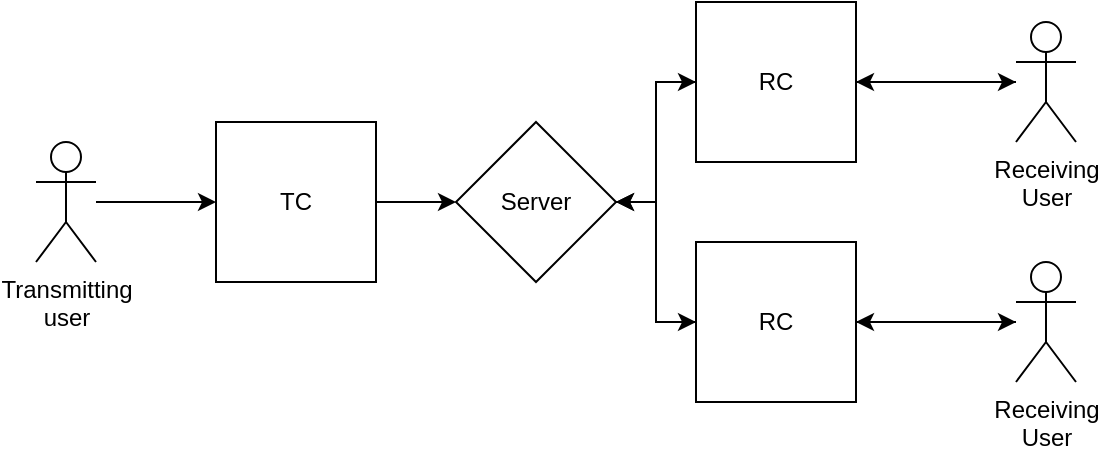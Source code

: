 <mxfile version="27.1.1">
  <diagram name="Page-1" id="xazrkXuz-rSbIV8spxI4">
    <mxGraphModel dx="379" dy="211" grid="1" gridSize="10" guides="1" tooltips="1" connect="1" arrows="1" fold="1" page="1" pageScale="1" pageWidth="850" pageHeight="1100" math="0" shadow="0">
      <root>
        <mxCell id="0" />
        <mxCell id="1" parent="0" />
        <mxCell id="dQbaU62sYQBld1s9KoOa-9" value="" style="edgeStyle=orthogonalEdgeStyle;rounded=0;orthogonalLoop=1;jettySize=auto;html=1;" parent="1" source="dQbaU62sYQBld1s9KoOa-1" target="dQbaU62sYQBld1s9KoOa-4" edge="1">
          <mxGeometry relative="1" as="geometry" />
        </mxCell>
        <mxCell id="dQbaU62sYQBld1s9KoOa-1" value="Transmitting&lt;div&gt;user&lt;/div&gt;" style="shape=umlActor;verticalLabelPosition=bottom;verticalAlign=top;html=1;outlineConnect=0;" parent="1" vertex="1">
          <mxGeometry x="70" y="170" width="30" height="60" as="geometry" />
        </mxCell>
        <mxCell id="dQbaU62sYQBld1s9KoOa-7" value="" style="edgeStyle=orthogonalEdgeStyle;rounded=0;orthogonalLoop=1;jettySize=auto;html=1;" parent="1" source="dQbaU62sYQBld1s9KoOa-4" target="dQbaU62sYQBld1s9KoOa-6" edge="1">
          <mxGeometry relative="1" as="geometry" />
        </mxCell>
        <mxCell id="dQbaU62sYQBld1s9KoOa-4" value="TC" style="whiteSpace=wrap;html=1;aspect=fixed;" parent="1" vertex="1">
          <mxGeometry x="160" y="160" width="80" height="80" as="geometry" />
        </mxCell>
        <mxCell id="tq7z1VEcmXb780pG-4JX-8" style="edgeStyle=orthogonalEdgeStyle;rounded=0;orthogonalLoop=1;jettySize=auto;html=1;" parent="1" source="dQbaU62sYQBld1s9KoOa-5" target="dQbaU62sYQBld1s9KoOa-14" edge="1">
          <mxGeometry relative="1" as="geometry" />
        </mxCell>
        <mxCell id="yVzJmnUwc76Kgrp1-58w-4" style="edgeStyle=orthogonalEdgeStyle;rounded=0;orthogonalLoop=1;jettySize=auto;html=1;" edge="1" parent="1" source="dQbaU62sYQBld1s9KoOa-5" target="dQbaU62sYQBld1s9KoOa-6">
          <mxGeometry relative="1" as="geometry" />
        </mxCell>
        <mxCell id="dQbaU62sYQBld1s9KoOa-5" value="RC" style="whiteSpace=wrap;html=1;aspect=fixed;" parent="1" vertex="1">
          <mxGeometry x="400" y="100" width="80" height="80" as="geometry" />
        </mxCell>
        <mxCell id="dQbaU62sYQBld1s9KoOa-8" value="" style="edgeStyle=orthogonalEdgeStyle;rounded=0;orthogonalLoop=1;jettySize=auto;html=1;" parent="1" source="dQbaU62sYQBld1s9KoOa-6" target="dQbaU62sYQBld1s9KoOa-5" edge="1">
          <mxGeometry relative="1" as="geometry" />
        </mxCell>
        <mxCell id="tq7z1VEcmXb780pG-4JX-5" style="edgeStyle=orthogonalEdgeStyle;rounded=0;orthogonalLoop=1;jettySize=auto;html=1;entryX=0;entryY=0.5;entryDx=0;entryDy=0;" parent="1" source="dQbaU62sYQBld1s9KoOa-6" target="tq7z1VEcmXb780pG-4JX-4" edge="1">
          <mxGeometry relative="1" as="geometry" />
        </mxCell>
        <mxCell id="dQbaU62sYQBld1s9KoOa-6" value="Server" style="rhombus;whiteSpace=wrap;html=1;" parent="1" vertex="1">
          <mxGeometry x="280" y="160" width="80" height="80" as="geometry" />
        </mxCell>
        <mxCell id="2" style="edgeStyle=orthogonalEdgeStyle;rounded=0;orthogonalLoop=1;jettySize=auto;html=1;entryX=1;entryY=0.5;entryDx=0;entryDy=0;" parent="1" source="dQbaU62sYQBld1s9KoOa-14" target="dQbaU62sYQBld1s9KoOa-5" edge="1">
          <mxGeometry relative="1" as="geometry" />
        </mxCell>
        <mxCell id="dQbaU62sYQBld1s9KoOa-14" value="Receiving&lt;div&gt;User&lt;/div&gt;" style="shape=umlActor;verticalLabelPosition=bottom;verticalAlign=top;html=1;outlineConnect=0;" parent="1" vertex="1">
          <mxGeometry x="560" y="110" width="30" height="60" as="geometry" />
        </mxCell>
        <mxCell id="3" style="edgeStyle=orthogonalEdgeStyle;rounded=0;orthogonalLoop=1;jettySize=auto;html=1;entryX=1;entryY=0.5;entryDx=0;entryDy=0;" parent="1" source="dQbaU62sYQBld1s9KoOa-16" target="tq7z1VEcmXb780pG-4JX-4" edge="1">
          <mxGeometry relative="1" as="geometry" />
        </mxCell>
        <mxCell id="dQbaU62sYQBld1s9KoOa-16" value="Receiving&lt;div&gt;User&lt;/div&gt;" style="shape=umlActor;verticalLabelPosition=bottom;verticalAlign=top;html=1;outlineConnect=0;" parent="1" vertex="1">
          <mxGeometry x="560" y="230" width="30" height="60" as="geometry" />
        </mxCell>
        <mxCell id="tq7z1VEcmXb780pG-4JX-7" style="edgeStyle=orthogonalEdgeStyle;rounded=0;orthogonalLoop=1;jettySize=auto;html=1;" parent="1" source="tq7z1VEcmXb780pG-4JX-4" target="dQbaU62sYQBld1s9KoOa-16" edge="1">
          <mxGeometry relative="1" as="geometry" />
        </mxCell>
        <mxCell id="yVzJmnUwc76Kgrp1-58w-3" style="edgeStyle=orthogonalEdgeStyle;rounded=0;orthogonalLoop=1;jettySize=auto;html=1;entryX=1;entryY=0.5;entryDx=0;entryDy=0;" edge="1" parent="1" source="tq7z1VEcmXb780pG-4JX-4" target="dQbaU62sYQBld1s9KoOa-6">
          <mxGeometry relative="1" as="geometry" />
        </mxCell>
        <mxCell id="tq7z1VEcmXb780pG-4JX-4" value="RC" style="whiteSpace=wrap;html=1;aspect=fixed;" parent="1" vertex="1">
          <mxGeometry x="400" y="220" width="80" height="80" as="geometry" />
        </mxCell>
      </root>
    </mxGraphModel>
  </diagram>
</mxfile>
